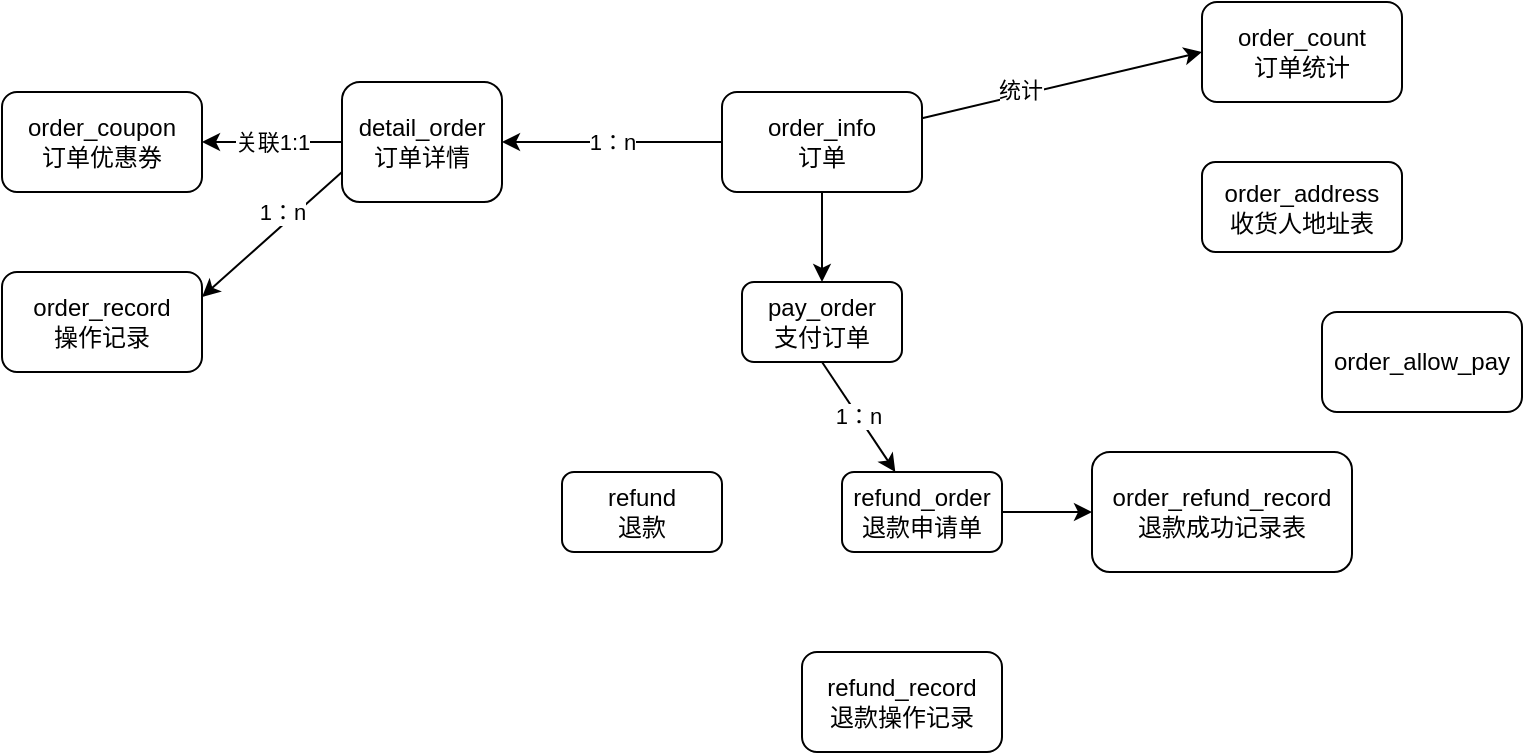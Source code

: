 <mxfile version="15.8.8" type="github"><diagram id="EWTMvo6TOPglx_T6JL5v" name="Page-1"><mxGraphModel dx="965" dy="621" grid="1" gridSize="10" guides="1" tooltips="1" connect="1" arrows="1" fold="1" page="1" pageScale="1" pageWidth="1169" pageHeight="1654" math="0" shadow="0"><root><mxCell id="0"/><mxCell id="1" parent="0"/><mxCell id="30Ag1pgipsQYN-MuEO8W-20" value="关联1:1" style="edgeStyle=none;rounded=0;orthogonalLoop=1;jettySize=auto;html=1;exitX=0.5;exitY=1;exitDx=0;exitDy=0;entryX=1;entryY=0.5;entryDx=0;entryDy=0;" edge="1" parent="1" source="30Ag1pgipsQYN-MuEO8W-1" target="30Ag1pgipsQYN-MuEO8W-5"><mxGeometry relative="1" as="geometry"/></mxCell><mxCell id="30Ag1pgipsQYN-MuEO8W-23" value="1：n" style="edgeStyle=none;rounded=0;orthogonalLoop=1;jettySize=auto;html=1;exitX=0.75;exitY=1;exitDx=0;exitDy=0;entryX=1;entryY=0.25;entryDx=0;entryDy=0;" edge="1" parent="1" source="30Ag1pgipsQYN-MuEO8W-1" target="30Ag1pgipsQYN-MuEO8W-7"><mxGeometry x="-0.239" y="-5" relative="1" as="geometry"><mxPoint as="offset"/></mxGeometry></mxCell><mxCell id="30Ag1pgipsQYN-MuEO8W-1" value="detail_order&lt;br&gt;订单详情" style="rounded=1;whiteSpace=wrap;html=1;direction=south;" vertex="1" parent="1"><mxGeometry x="210" y="45" width="80" height="60" as="geometry"/></mxCell><mxCell id="30Ag1pgipsQYN-MuEO8W-2" value="order_address&lt;br&gt;收货人地址表" style="rounded=1;whiteSpace=wrap;html=1;" vertex="1" parent="1"><mxGeometry x="640" y="85" width="100" height="45" as="geometry"/></mxCell><mxCell id="30Ag1pgipsQYN-MuEO8W-3" value="order_allow_pay" style="rounded=1;whiteSpace=wrap;html=1;" vertex="1" parent="1"><mxGeometry x="700" y="160" width="100" height="50" as="geometry"/></mxCell><mxCell id="30Ag1pgipsQYN-MuEO8W-4" value="order_count&lt;br&gt;订单统计" style="rounded=1;whiteSpace=wrap;html=1;" vertex="1" parent="1"><mxGeometry x="640" y="5" width="100" height="50" as="geometry"/></mxCell><mxCell id="30Ag1pgipsQYN-MuEO8W-5" value="order_coupon&lt;br&gt;订单优惠券" style="rounded=1;whiteSpace=wrap;html=1;" vertex="1" parent="1"><mxGeometry x="40" y="50" width="100" height="50" as="geometry"/></mxCell><mxCell id="30Ag1pgipsQYN-MuEO8W-19" style="edgeStyle=none;rounded=0;orthogonalLoop=1;jettySize=auto;html=1;entryX=0;entryY=0.5;entryDx=0;entryDy=0;" edge="1" parent="1" source="30Ag1pgipsQYN-MuEO8W-6" target="30Ag1pgipsQYN-MuEO8W-4"><mxGeometry relative="1" as="geometry"/></mxCell><mxCell id="30Ag1pgipsQYN-MuEO8W-21" value="统计" style="edgeLabel;html=1;align=center;verticalAlign=middle;resizable=0;points=[];" vertex="1" connectable="0" parent="30Ag1pgipsQYN-MuEO8W-19"><mxGeometry x="-0.289" y="3" relative="1" as="geometry"><mxPoint as="offset"/></mxGeometry></mxCell><mxCell id="30Ag1pgipsQYN-MuEO8W-25" value="1：n" style="edgeStyle=none;rounded=0;orthogonalLoop=1;jettySize=auto;html=1;exitX=0;exitY=0.5;exitDx=0;exitDy=0;entryX=0.5;entryY=0;entryDx=0;entryDy=0;" edge="1" parent="1" source="30Ag1pgipsQYN-MuEO8W-6" target="30Ag1pgipsQYN-MuEO8W-1"><mxGeometry relative="1" as="geometry"><Array as="points"><mxPoint x="350" y="75"/></Array></mxGeometry></mxCell><mxCell id="30Ag1pgipsQYN-MuEO8W-26" style="edgeStyle=none;rounded=0;orthogonalLoop=1;jettySize=auto;html=1;exitX=0.5;exitY=1;exitDx=0;exitDy=0;entryX=0.5;entryY=0;entryDx=0;entryDy=0;" edge="1" parent="1" source="30Ag1pgipsQYN-MuEO8W-6" target="30Ag1pgipsQYN-MuEO8W-9"><mxGeometry relative="1" as="geometry"/></mxCell><mxCell id="30Ag1pgipsQYN-MuEO8W-6" value="order_info&lt;br&gt;订单" style="rounded=1;whiteSpace=wrap;html=1;" vertex="1" parent="1"><mxGeometry x="400" y="50" width="100" height="50" as="geometry"/></mxCell><mxCell id="30Ag1pgipsQYN-MuEO8W-7" value="order_record&lt;br&gt;操作记录" style="rounded=1;whiteSpace=wrap;html=1;" vertex="1" parent="1"><mxGeometry x="40" y="140" width="100" height="50" as="geometry"/></mxCell><mxCell id="30Ag1pgipsQYN-MuEO8W-8" value="order_refund_record&lt;br&gt;退款成功记录表" style="rounded=1;whiteSpace=wrap;html=1;" vertex="1" parent="1"><mxGeometry x="585" y="230" width="130" height="60" as="geometry"/></mxCell><mxCell id="30Ag1pgipsQYN-MuEO8W-29" value="1：n" style="edgeStyle=none;rounded=0;orthogonalLoop=1;jettySize=auto;html=1;exitX=0.5;exitY=1;exitDx=0;exitDy=0;" edge="1" parent="1" source="30Ag1pgipsQYN-MuEO8W-9" target="30Ag1pgipsQYN-MuEO8W-11"><mxGeometry relative="1" as="geometry"/></mxCell><mxCell id="30Ag1pgipsQYN-MuEO8W-9" value="pay_order&lt;br&gt;支付订单" style="rounded=1;whiteSpace=wrap;html=1;" vertex="1" parent="1"><mxGeometry x="410" y="145" width="80" height="40" as="geometry"/></mxCell><mxCell id="30Ag1pgipsQYN-MuEO8W-10" value="refund&lt;br&gt;退款" style="rounded=1;whiteSpace=wrap;html=1;" vertex="1" parent="1"><mxGeometry x="320" y="240" width="80" height="40" as="geometry"/></mxCell><mxCell id="30Ag1pgipsQYN-MuEO8W-30" style="edgeStyle=none;rounded=0;orthogonalLoop=1;jettySize=auto;html=1;exitX=1;exitY=0.5;exitDx=0;exitDy=0;" edge="1" parent="1" source="30Ag1pgipsQYN-MuEO8W-11" target="30Ag1pgipsQYN-MuEO8W-8"><mxGeometry relative="1" as="geometry"/></mxCell><mxCell id="30Ag1pgipsQYN-MuEO8W-11" value="refund_order&lt;br&gt;退款申请单" style="rounded=1;whiteSpace=wrap;html=1;" vertex="1" parent="1"><mxGeometry x="460" y="240" width="80" height="40" as="geometry"/></mxCell><mxCell id="30Ag1pgipsQYN-MuEO8W-12" value="refund_record&lt;br&gt;退款操作记录" style="rounded=1;whiteSpace=wrap;html=1;" vertex="1" parent="1"><mxGeometry x="440" y="330" width="100" height="50" as="geometry"/></mxCell></root></mxGraphModel></diagram></mxfile>